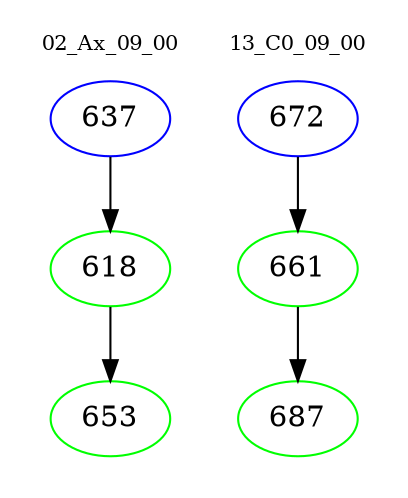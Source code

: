 digraph{
subgraph cluster_0 {
color = white
label = "02_Ax_09_00";
fontsize=10;
T0_637 [label="637", color="blue"]
T0_637 -> T0_618 [color="black"]
T0_618 [label="618", color="green"]
T0_618 -> T0_653 [color="black"]
T0_653 [label="653", color="green"]
}
subgraph cluster_1 {
color = white
label = "13_C0_09_00";
fontsize=10;
T1_672 [label="672", color="blue"]
T1_672 -> T1_661 [color="black"]
T1_661 [label="661", color="green"]
T1_661 -> T1_687 [color="black"]
T1_687 [label="687", color="green"]
}
}

